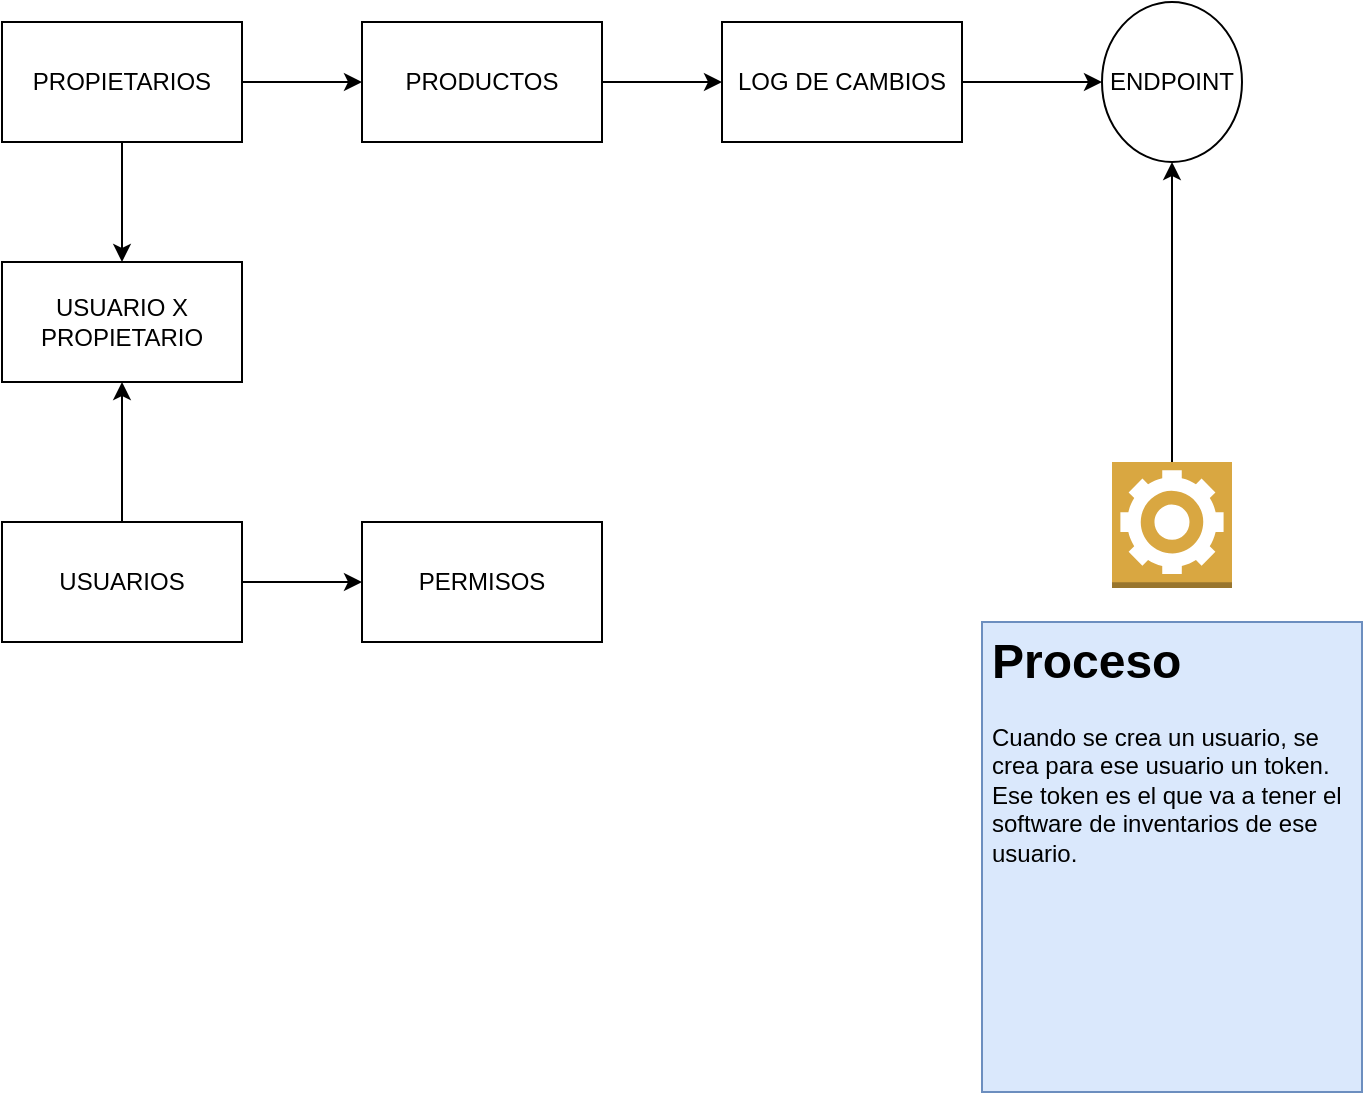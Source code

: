 <mxfile version="14.6.3" type="github"><diagram id="8RsrIFBvRczUwjYzorFf" name="Page-1"><mxGraphModel dx="868" dy="492" grid="1" gridSize="10" guides="1" tooltips="1" connect="1" arrows="1" fold="1" page="1" pageScale="1" pageWidth="827" pageHeight="1169" math="0" shadow="0"><root><mxCell id="0"/><mxCell id="1" parent="0"/><mxCell id="HMN8lgJdwziPgefemcYr-3" style="edgeStyle=orthogonalEdgeStyle;rounded=0;orthogonalLoop=1;jettySize=auto;html=1;entryX=0;entryY=0.5;entryDx=0;entryDy=0;" edge="1" parent="1" source="HMN8lgJdwziPgefemcYr-1" target="HMN8lgJdwziPgefemcYr-2"><mxGeometry relative="1" as="geometry"/></mxCell><mxCell id="HMN8lgJdwziPgefemcYr-9" style="edgeStyle=orthogonalEdgeStyle;rounded=0;orthogonalLoop=1;jettySize=auto;html=1;entryX=0.5;entryY=0;entryDx=0;entryDy=0;" edge="1" parent="1" source="HMN8lgJdwziPgefemcYr-1" target="HMN8lgJdwziPgefemcYr-7"><mxGeometry relative="1" as="geometry"/></mxCell><mxCell id="HMN8lgJdwziPgefemcYr-1" value="PROPIETARIOS" style="rounded=0;whiteSpace=wrap;html=1;" vertex="1" parent="1"><mxGeometry x="90" y="70" width="120" height="60" as="geometry"/></mxCell><mxCell id="HMN8lgJdwziPgefemcYr-5" style="edgeStyle=orthogonalEdgeStyle;rounded=0;orthogonalLoop=1;jettySize=auto;html=1;entryX=0;entryY=0.5;entryDx=0;entryDy=0;" edge="1" parent="1" source="HMN8lgJdwziPgefemcYr-2" target="HMN8lgJdwziPgefemcYr-4"><mxGeometry relative="1" as="geometry"/></mxCell><mxCell id="HMN8lgJdwziPgefemcYr-2" value="PRODUCTOS" style="rounded=0;whiteSpace=wrap;html=1;" vertex="1" parent="1"><mxGeometry x="270" y="70" width="120" height="60" as="geometry"/></mxCell><mxCell id="HMN8lgJdwziPgefemcYr-16" style="edgeStyle=orthogonalEdgeStyle;rounded=0;orthogonalLoop=1;jettySize=auto;html=1;" edge="1" parent="1" source="HMN8lgJdwziPgefemcYr-4" target="HMN8lgJdwziPgefemcYr-17"><mxGeometry relative="1" as="geometry"><mxPoint x="620" y="100" as="targetPoint"/></mxGeometry></mxCell><mxCell id="HMN8lgJdwziPgefemcYr-4" value="LOG DE CAMBIOS" style="rounded=0;whiteSpace=wrap;html=1;" vertex="1" parent="1"><mxGeometry x="450" y="70" width="120" height="60" as="geometry"/></mxCell><mxCell id="HMN8lgJdwziPgefemcYr-8" style="edgeStyle=orthogonalEdgeStyle;rounded=0;orthogonalLoop=1;jettySize=auto;html=1;entryX=0.5;entryY=1;entryDx=0;entryDy=0;" edge="1" parent="1" source="HMN8lgJdwziPgefemcYr-6" target="HMN8lgJdwziPgefemcYr-7"><mxGeometry relative="1" as="geometry"><mxPoint x="150" y="260" as="targetPoint"/></mxGeometry></mxCell><mxCell id="HMN8lgJdwziPgefemcYr-11" style="edgeStyle=orthogonalEdgeStyle;rounded=0;orthogonalLoop=1;jettySize=auto;html=1;entryX=0;entryY=0.5;entryDx=0;entryDy=0;" edge="1" parent="1" source="HMN8lgJdwziPgefemcYr-6" target="HMN8lgJdwziPgefemcYr-10"><mxGeometry relative="1" as="geometry"/></mxCell><mxCell id="HMN8lgJdwziPgefemcYr-6" value="USUARIOS" style="rounded=0;whiteSpace=wrap;html=1;" vertex="1" parent="1"><mxGeometry x="90" y="320" width="120" height="60" as="geometry"/></mxCell><mxCell id="HMN8lgJdwziPgefemcYr-7" value="USUARIO X PROPIETARIO" style="rounded=0;whiteSpace=wrap;html=1;" vertex="1" parent="1"><mxGeometry x="90" y="190" width="120" height="60" as="geometry"/></mxCell><mxCell id="HMN8lgJdwziPgefemcYr-10" value="PERMISOS" style="rounded=0;whiteSpace=wrap;html=1;" vertex="1" parent="1"><mxGeometry x="270" y="320" width="120" height="60" as="geometry"/></mxCell><mxCell id="HMN8lgJdwziPgefemcYr-13" value="&lt;h1&gt;Proceso&lt;/h1&gt;&lt;p&gt;Cuando se crea un usuario, se crea para ese usuario un token. Ese token es el que va a tener el software de inventarios de ese usuario.&lt;/p&gt;" style="text;html=1;strokeColor=#6c8ebf;fillColor=#dae8fc;spacing=5;spacingTop=-20;whiteSpace=wrap;overflow=hidden;rounded=0;" vertex="1" parent="1"><mxGeometry x="580" y="370" width="190" height="235" as="geometry"/></mxCell><mxCell id="HMN8lgJdwziPgefemcYr-18" style="edgeStyle=orthogonalEdgeStyle;rounded=0;orthogonalLoop=1;jettySize=auto;html=1;entryX=0.5;entryY=1;entryDx=0;entryDy=0;" edge="1" parent="1" source="HMN8lgJdwziPgefemcYr-15" target="HMN8lgJdwziPgefemcYr-17"><mxGeometry relative="1" as="geometry"><mxPoint x="675" y="150" as="targetPoint"/></mxGeometry></mxCell><mxCell id="HMN8lgJdwziPgefemcYr-15" value="" style="outlineConnect=0;dashed=0;verticalLabelPosition=bottom;verticalAlign=top;align=center;html=1;shape=mxgraph.aws3.worker;fillColor=#D9A741;gradientColor=none;" vertex="1" parent="1"><mxGeometry x="645" y="290" width="60" height="63" as="geometry"/></mxCell><mxCell id="HMN8lgJdwziPgefemcYr-17" value="ENDPOINT" style="ellipse;whiteSpace=wrap;html=1;" vertex="1" parent="1"><mxGeometry x="640" y="60" width="70" height="80" as="geometry"/></mxCell></root></mxGraphModel></diagram></mxfile>